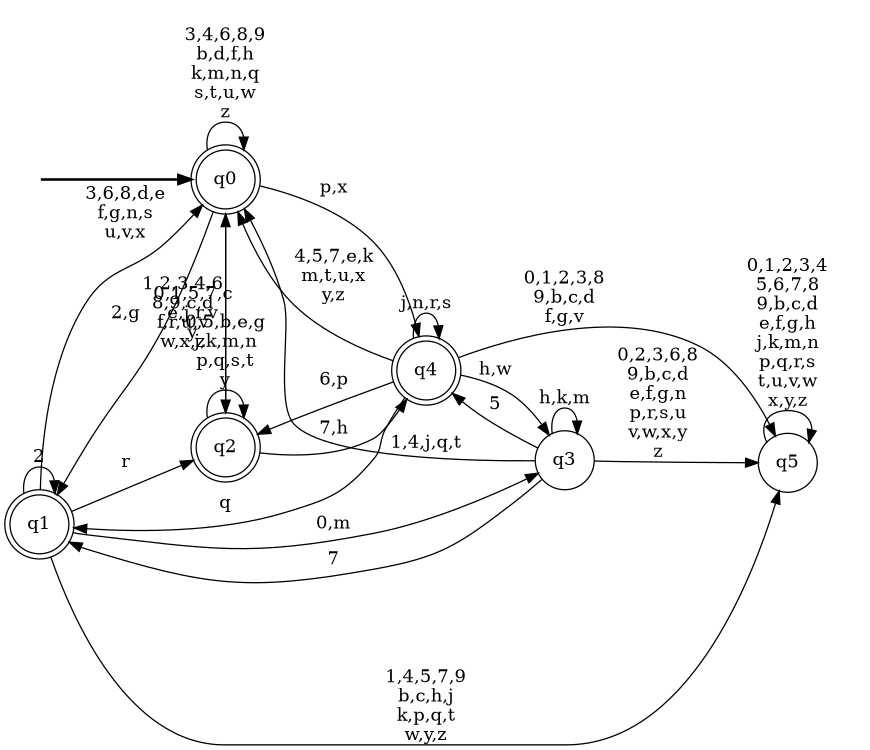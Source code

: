 digraph BlueStar {
__start0 [style = invis, shape = none, label = "", width = 0, height = 0];

rankdir=LR;
size="8,5";

s0 [style="rounded,filled", color="black", fillcolor="white" shape="doublecircle", label="q0"];
s1 [style="rounded,filled", color="black", fillcolor="white" shape="doublecircle", label="q1"];
s2 [style="rounded,filled", color="black", fillcolor="white" shape="doublecircle", label="q2"];
s3 [style="filled", color="black", fillcolor="white" shape="circle", label="q3"];
s4 [style="rounded,filled", color="black", fillcolor="white" shape="doublecircle", label="q4"];
s5 [style="filled", color="black", fillcolor="white" shape="circle", label="q5"];
subgraph cluster_main { 
	graph [pad=".75", ranksep="0.15", nodesep="0.15"];
	 style=invis; 
	__start0 -> s0 [penwidth=2];
}
s0 -> s0 [label="3,4,6,8,9\nb,d,f,h\nk,m,n,q\ns,t,u,w\nz"];
s0 -> s1 [label="2,g"];
s0 -> s2 [label="0,1,5,7,c\ne,j,r,v\ny"];
s0 -> s4 [label="p,x"];
s1 -> s0 [label="3,6,8,d,e\nf,g,n,s\nu,v,x"];
s1 -> s1 [label="2"];
s1 -> s2 [label="r"];
s1 -> s3 [label="0,m"];
s1 -> s5 [label="1,4,5,7,9\nb,c,h,j\nk,p,q,t\nw,y,z"];
s2 -> s0 [label="1,2,3,4,6\n8,9,c,d\nf,r,u,v\nw,x,z"];
s2 -> s2 [label="0,5,b,e,g\nj,k,m,n\np,q,s,t\ny"];
s2 -> s4 [label="7,h"];
s3 -> s0 [label="1,4,j,q,t"];
s3 -> s1 [label="7"];
s3 -> s3 [label="h,k,m"];
s3 -> s4 [label="5"];
s3 -> s5 [label="0,2,3,6,8\n9,b,c,d\ne,f,g,n\np,r,s,u\nv,w,x,y\nz"];
s4 -> s0 [label="4,5,7,e,k\nm,t,u,x\ny,z"];
s4 -> s1 [label="q"];
s4 -> s2 [label="6,p"];
s4 -> s3 [label="h,w"];
s4 -> s4 [label="j,n,r,s"];
s4 -> s5 [label="0,1,2,3,8\n9,b,c,d\nf,g,v"];
s5 -> s5 [label="0,1,2,3,4\n5,6,7,8\n9,b,c,d\ne,f,g,h\nj,k,m,n\np,q,r,s\nt,u,v,w\nx,y,z"];

}